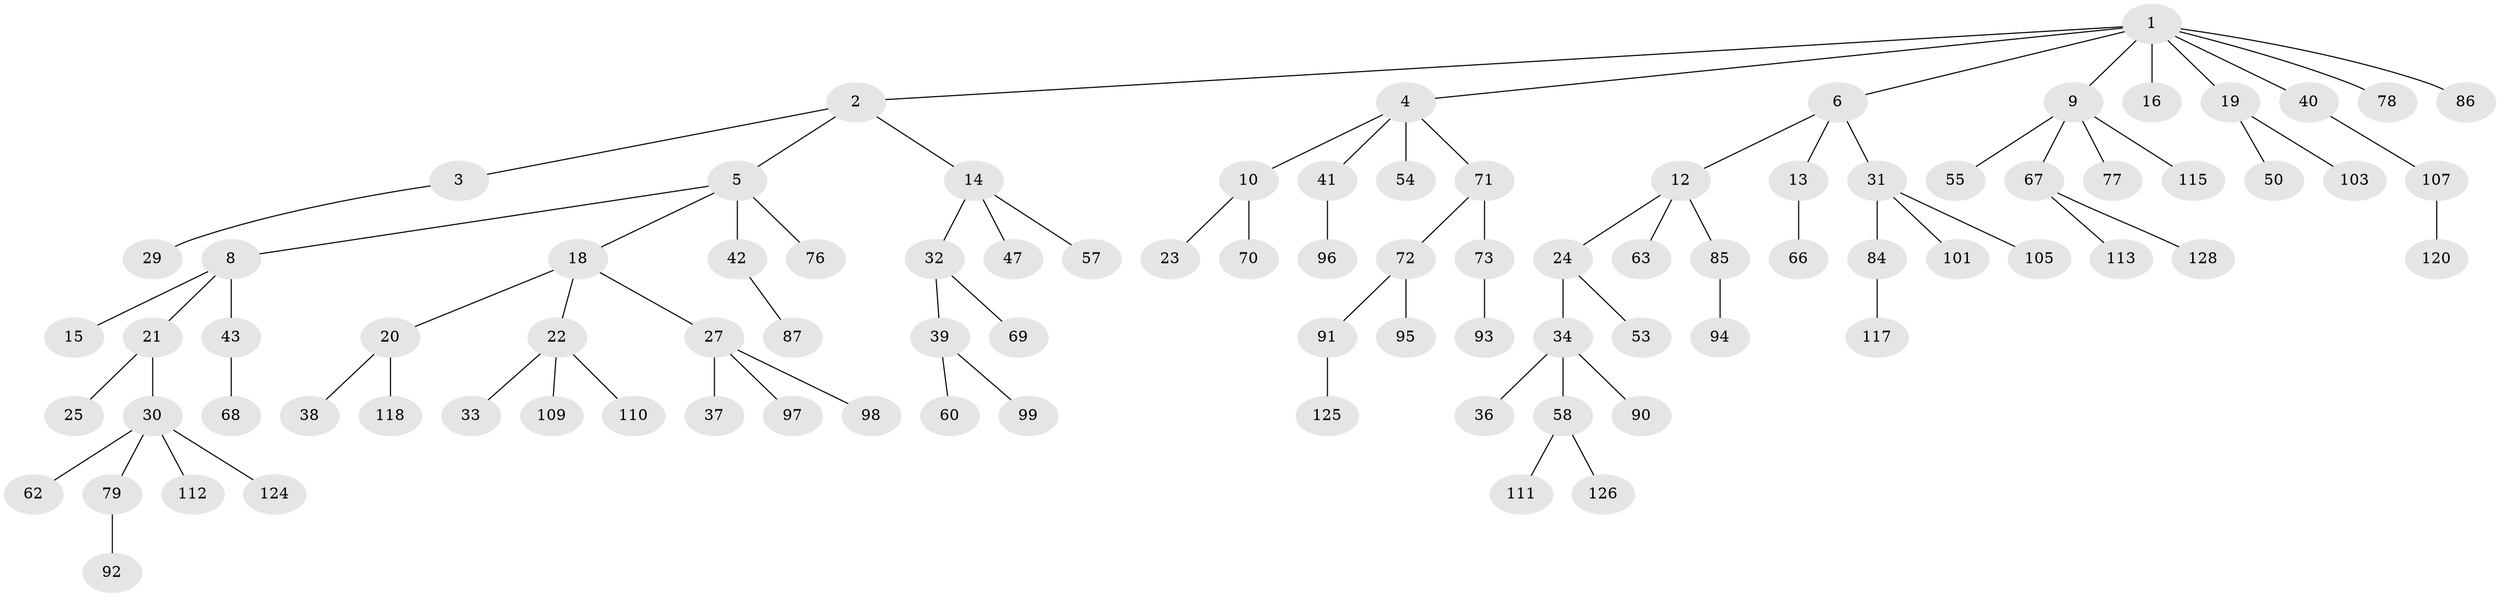 // Generated by graph-tools (version 1.1) at 2025/52/02/27/25 19:52:10]
// undirected, 90 vertices, 89 edges
graph export_dot {
graph [start="1"]
  node [color=gray90,style=filled];
  1 [super="+7"];
  2 [super="+11"];
  3;
  4 [super="+35"];
  5 [super="+65"];
  6 [super="+106"];
  8 [super="+100"];
  9 [super="+26"];
  10 [super="+80"];
  12 [super="+52"];
  13;
  14 [super="+17"];
  15 [super="+75"];
  16 [super="+102"];
  18;
  19 [super="+28"];
  20 [super="+81"];
  21;
  22 [super="+44"];
  23 [super="+49"];
  24 [super="+127"];
  25 [super="+123"];
  27 [super="+51"];
  29 [super="+89"];
  30 [super="+46"];
  31 [super="+45"];
  32 [super="+104"];
  33;
  34 [super="+83"];
  36 [super="+56"];
  37;
  38;
  39;
  40 [super="+64"];
  41 [super="+121"];
  42 [super="+74"];
  43 [super="+61"];
  47 [super="+48"];
  50 [super="+88"];
  53;
  54;
  55;
  57;
  58 [super="+59"];
  60;
  62;
  63 [super="+114"];
  66;
  67;
  68 [super="+82"];
  69;
  70;
  71;
  72;
  73;
  76;
  77 [super="+129"];
  78;
  79 [super="+108"];
  84 [super="+122"];
  85;
  86;
  87;
  90;
  91;
  92;
  93;
  94;
  95;
  96;
  97;
  98;
  99;
  101;
  103;
  105;
  107 [super="+116"];
  109;
  110;
  111;
  112;
  113;
  115;
  117;
  118 [super="+119"];
  120;
  124;
  125;
  126;
  128;
  1 -- 2;
  1 -- 4;
  1 -- 6;
  1 -- 16;
  1 -- 86;
  1 -- 19;
  1 -- 40;
  1 -- 9;
  1 -- 78;
  2 -- 3;
  2 -- 5;
  2 -- 14;
  3 -- 29;
  4 -- 10;
  4 -- 41;
  4 -- 54;
  4 -- 71;
  5 -- 8;
  5 -- 18;
  5 -- 42;
  5 -- 76;
  6 -- 12;
  6 -- 13;
  6 -- 31;
  8 -- 15;
  8 -- 21;
  8 -- 43;
  9 -- 55;
  9 -- 115;
  9 -- 67;
  9 -- 77;
  10 -- 23;
  10 -- 70;
  12 -- 24;
  12 -- 85;
  12 -- 63;
  13 -- 66;
  14 -- 32;
  14 -- 57;
  14 -- 47;
  18 -- 20;
  18 -- 22;
  18 -- 27;
  19 -- 50;
  19 -- 103;
  20 -- 38;
  20 -- 118;
  21 -- 25;
  21 -- 30;
  22 -- 33;
  22 -- 109;
  22 -- 110;
  24 -- 34;
  24 -- 53;
  27 -- 37;
  27 -- 97;
  27 -- 98;
  30 -- 112;
  30 -- 124;
  30 -- 62;
  30 -- 79;
  31 -- 84;
  31 -- 105;
  31 -- 101;
  32 -- 39;
  32 -- 69;
  34 -- 36;
  34 -- 58;
  34 -- 90;
  39 -- 60;
  39 -- 99;
  40 -- 107;
  41 -- 96;
  42 -- 87;
  43 -- 68;
  58 -- 111;
  58 -- 126;
  67 -- 113;
  67 -- 128;
  71 -- 72;
  71 -- 73;
  72 -- 91;
  72 -- 95;
  73 -- 93;
  79 -- 92;
  84 -- 117;
  85 -- 94;
  91 -- 125;
  107 -- 120;
}
